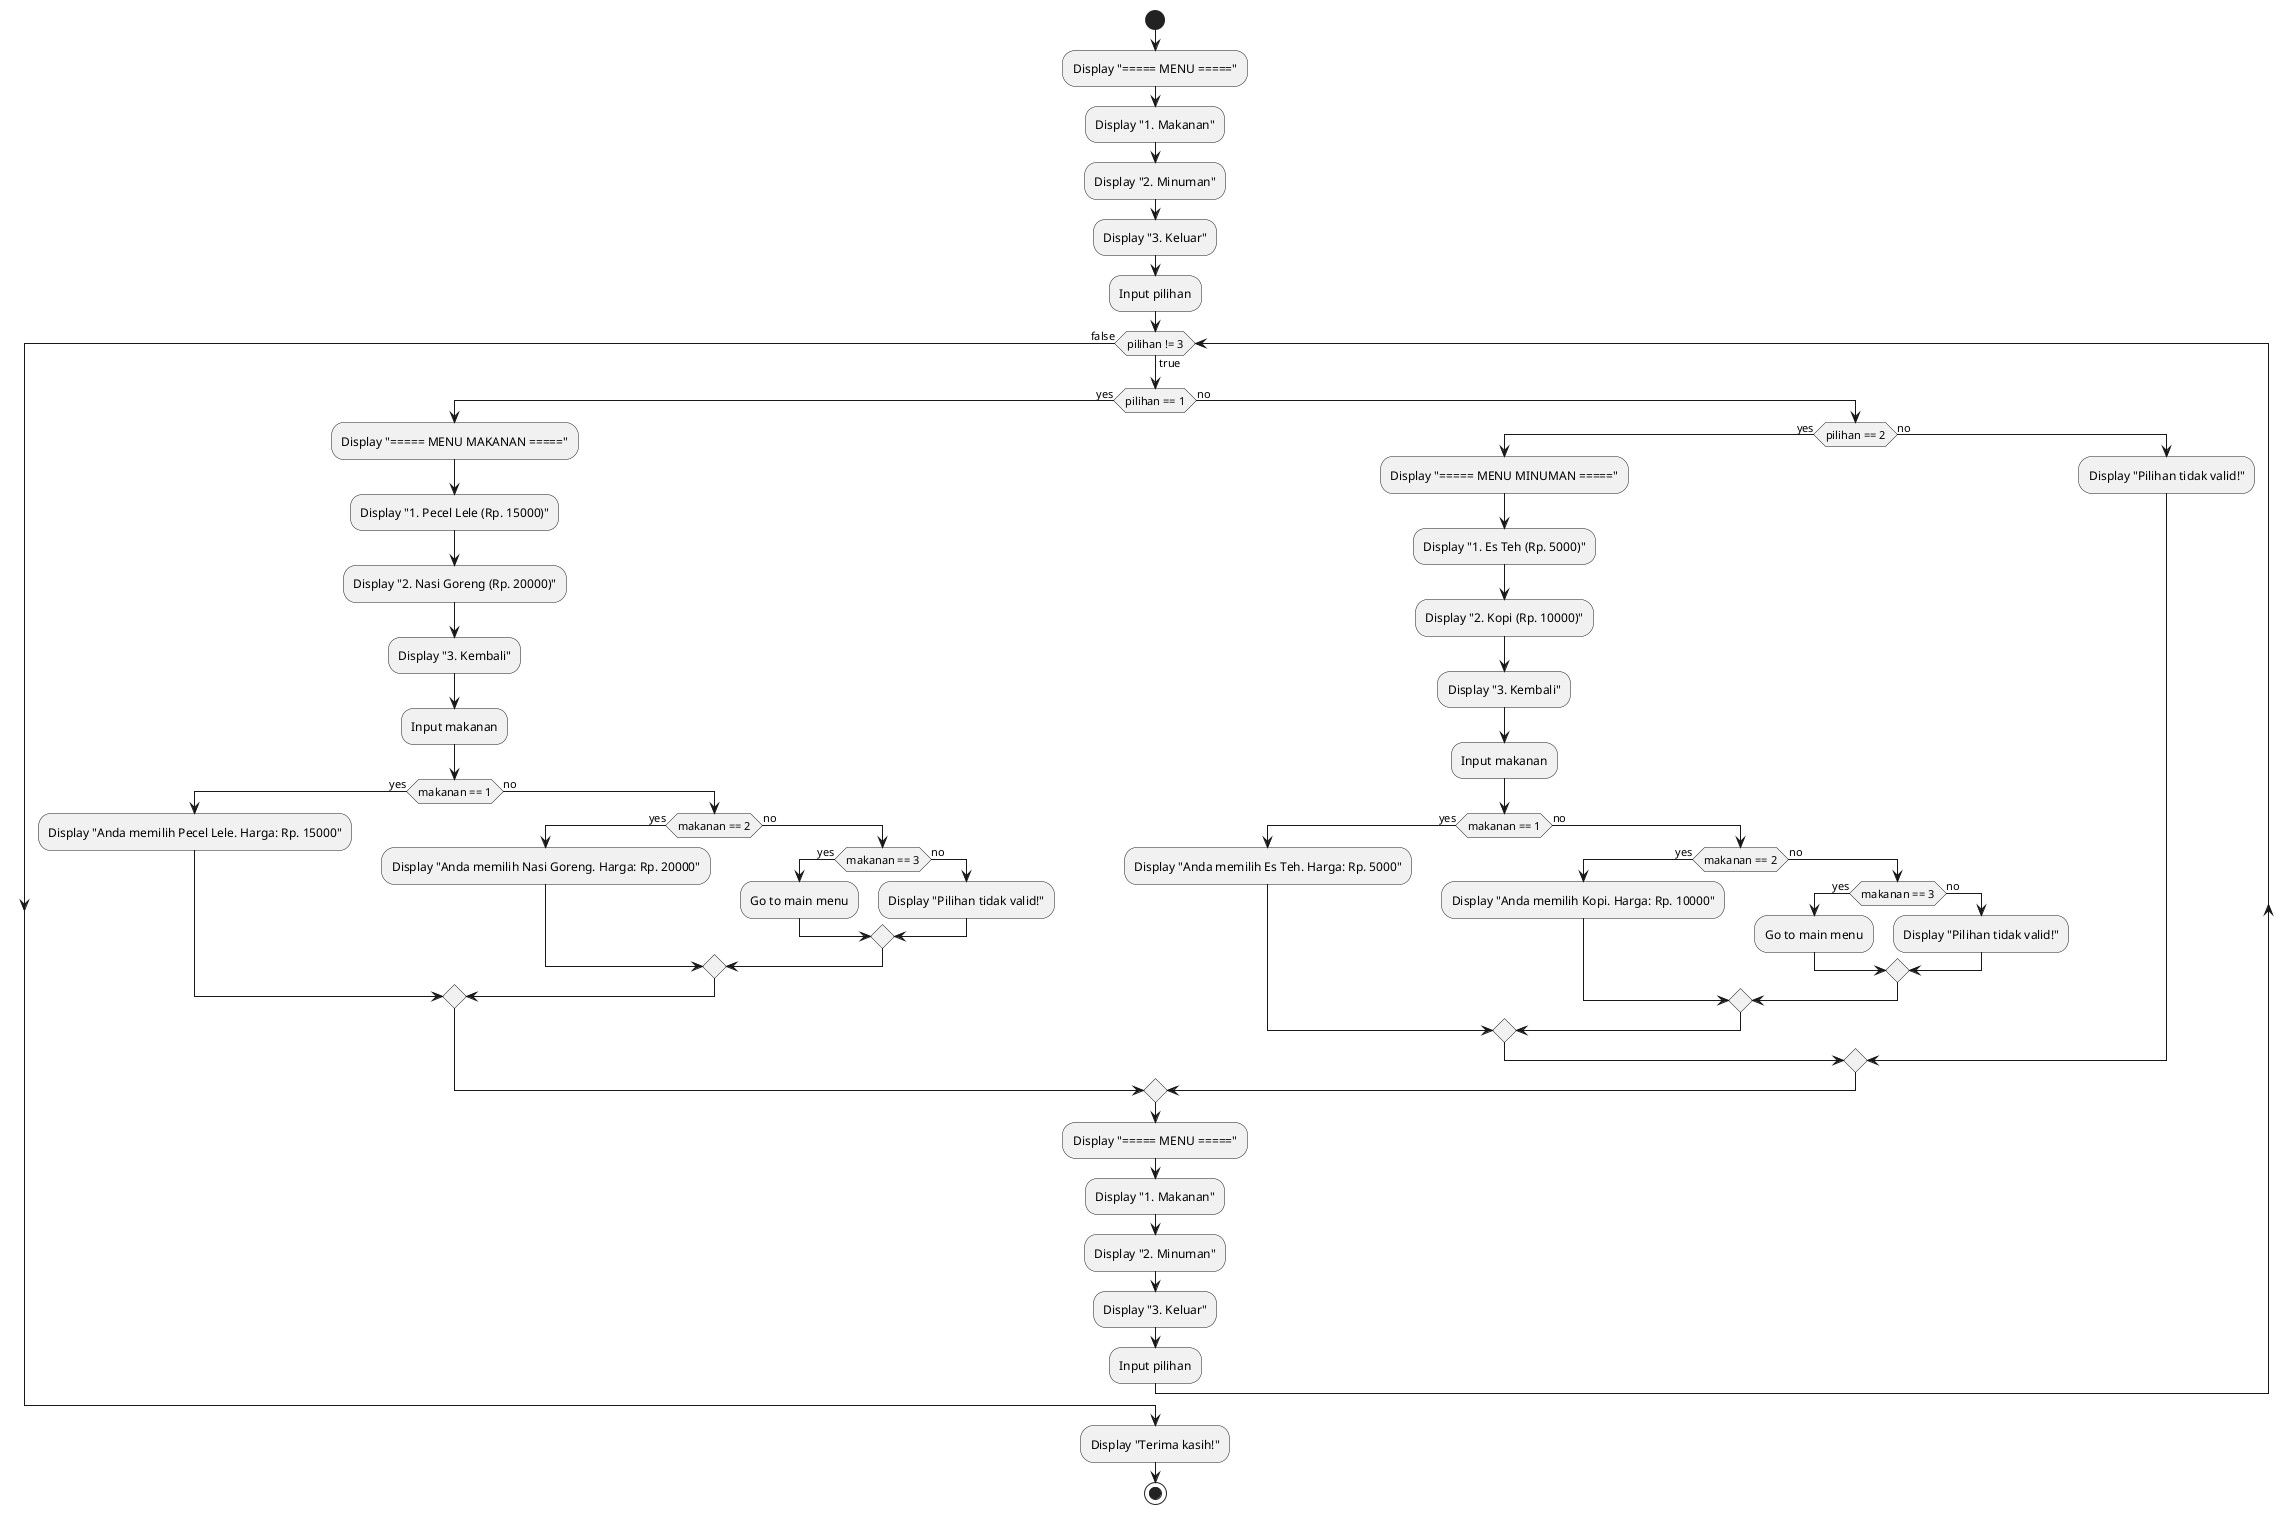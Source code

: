@startuml nama
start

:Display "===== MENU =====";
:Display "1. Makanan";
:Display "2. Minuman";
:Display "3. Keluar";
:Input pilihan;

while (pilihan != 3) is (true)
    if (pilihan == 1) then (yes)
        :Display "===== MENU MAKANAN =====";
        :Display "1. Pecel Lele (Rp. 15000)";
        :Display "2. Nasi Goreng (Rp. 20000)";
        :Display "3. Kembali";
        :Input makanan;
        
        if (makanan == 1) then (yes)
            :Display "Anda memilih Pecel Lele. Harga: Rp. 15000";
        else (no)
            if (makanan == 2) then (yes)
                :Display "Anda memilih Nasi Goreng. Harga: Rp. 20000";
            else (no)
                if (makanan == 3) then (yes)
                    :Go to main menu;
                else (no)
                    :Display "Pilihan tidak valid!";
                endif
            endif
        endif
    else (no)
        if (pilihan == 2) then (yes)
            :Display "===== MENU MINUMAN =====";
            :Display "1. Es Teh (Rp. 5000)";
            :Display "2. Kopi (Rp. 10000)";
            :Display "3. Kembali";
            :Input makanan;

            if (makanan == 1) then (yes)
                :Display "Anda memilih Es Teh. Harga: Rp. 5000";
            else (no)
                if (makanan == 2) then (yes)
                    :Display "Anda memilih Kopi. Harga: Rp. 10000";
                else (no)
                    if (makanan == 3) then (yes)
                        :Go to main menu;
                    else (no)
                        :Display "Pilihan tidak valid!";
                    endif
                endif
            endif
        else (no)
            :Display "Pilihan tidak valid!";
        endif
    endif
    :Display "===== MENU =====";
    :Display "1. Makanan";
    :Display "2. Minuman";
    :Display "3. Keluar";
    :Input pilihan;
endwhile (false)

:Display "Terima kasih!";
stop
@enduml